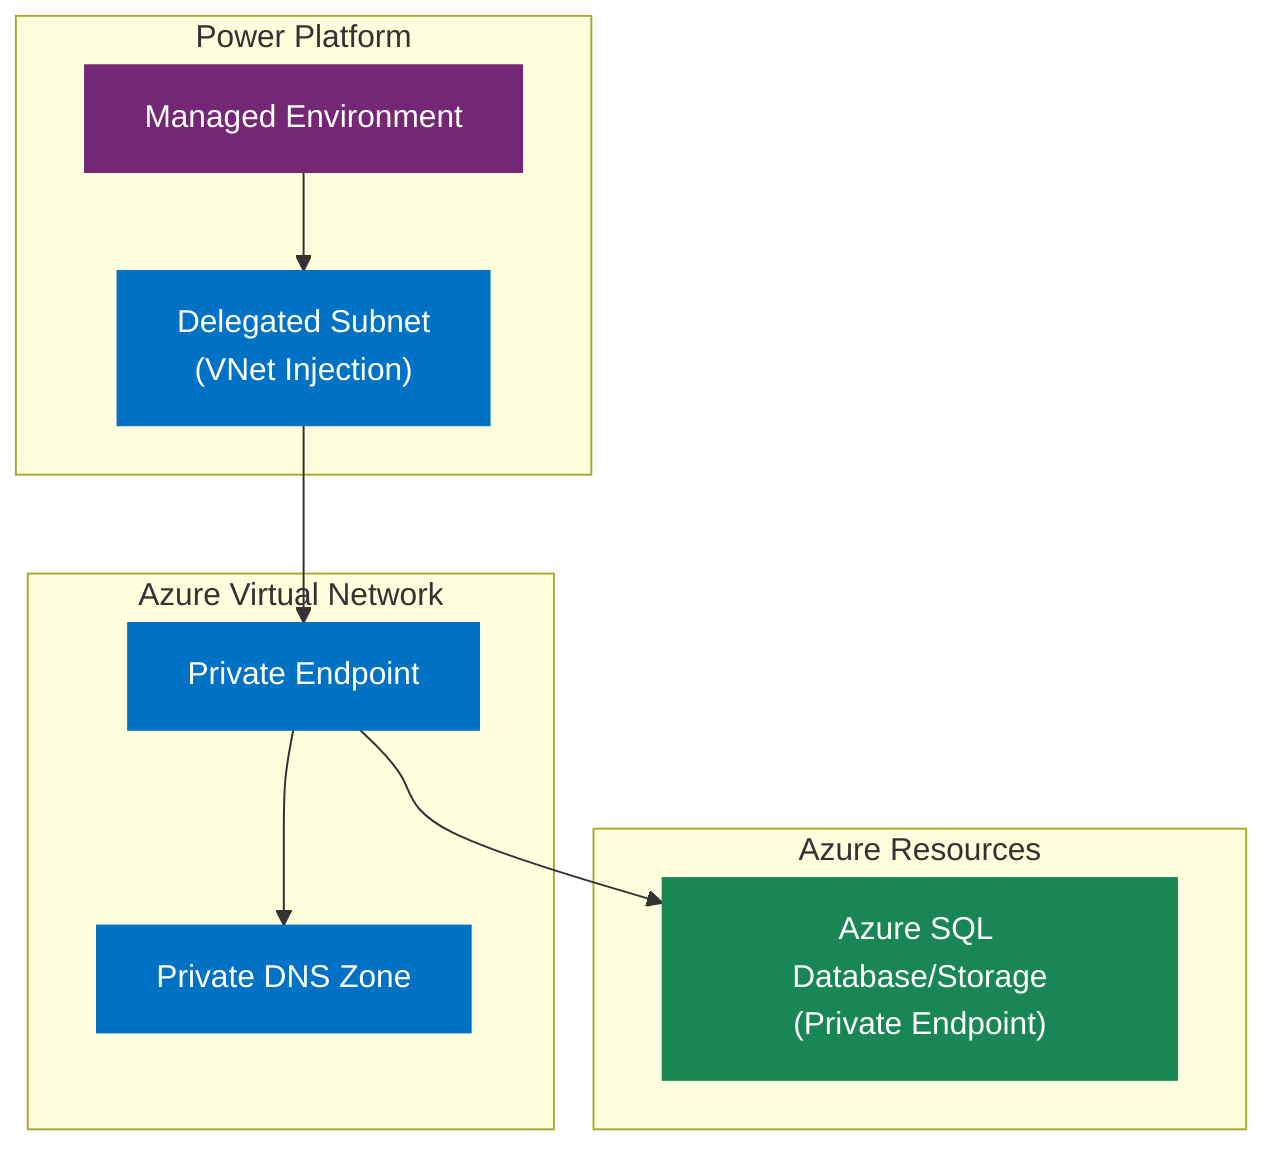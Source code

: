 graph TD
    subgraph "Power Platform"
        ME["Managed Environment"] --> DS["Delegated Subnet\n(VNet Injection)"]
    end

    subgraph "Azure Virtual Network"
        DS --> PE["Private Endpoint"]
        PE --> PDNS["Private DNS Zone"]
    end

    subgraph "Azure Resources"
        DB["Azure SQL Database/Storage\n(Private Endpoint)"]
    end

    PE --> DB

    classDef azure fill:#0072C6,stroke:#0072C6,color:white;
    classDef powerplatform fill:#742774,stroke:#742774,color:white;
    classDef db fill:#198754,stroke:#198754,color:white;

    class ME powerplatform;
    class DS,PE,PDNS azure;
    class DB db;